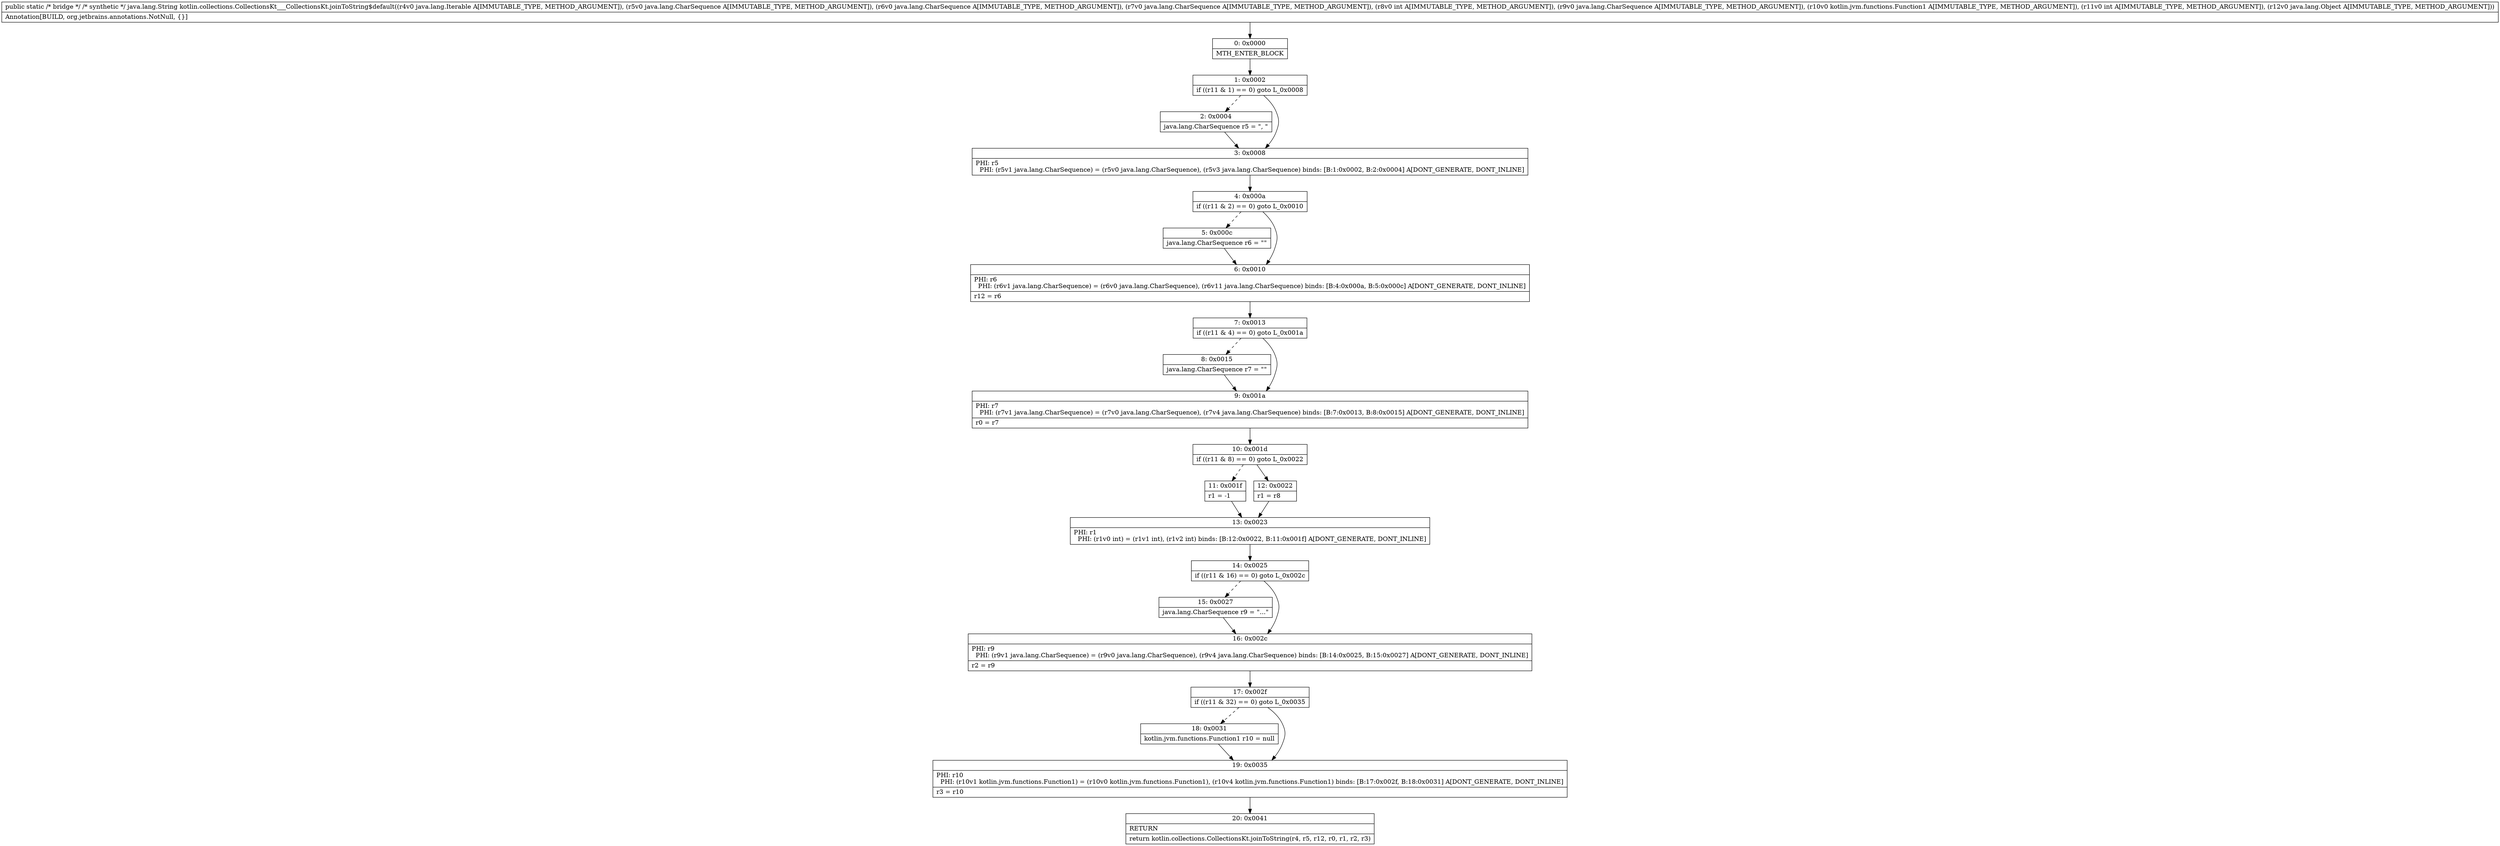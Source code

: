 digraph "CFG forkotlin.collections.CollectionsKt___CollectionsKt.joinToString$default(Ljava\/lang\/Iterable;Ljava\/lang\/CharSequence;Ljava\/lang\/CharSequence;Ljava\/lang\/CharSequence;ILjava\/lang\/CharSequence;Lkotlin\/jvm\/functions\/Function1;ILjava\/lang\/Object;)Ljava\/lang\/String;" {
Node_0 [shape=record,label="{0\:\ 0x0000|MTH_ENTER_BLOCK\l}"];
Node_1 [shape=record,label="{1\:\ 0x0002|if ((r11 & 1) == 0) goto L_0x0008\l}"];
Node_2 [shape=record,label="{2\:\ 0x0004|java.lang.CharSequence r5 = \", \"\l}"];
Node_3 [shape=record,label="{3\:\ 0x0008|PHI: r5 \l  PHI: (r5v1 java.lang.CharSequence) = (r5v0 java.lang.CharSequence), (r5v3 java.lang.CharSequence) binds: [B:1:0x0002, B:2:0x0004] A[DONT_GENERATE, DONT_INLINE]\l}"];
Node_4 [shape=record,label="{4\:\ 0x000a|if ((r11 & 2) == 0) goto L_0x0010\l}"];
Node_5 [shape=record,label="{5\:\ 0x000c|java.lang.CharSequence r6 = \"\"\l}"];
Node_6 [shape=record,label="{6\:\ 0x0010|PHI: r6 \l  PHI: (r6v1 java.lang.CharSequence) = (r6v0 java.lang.CharSequence), (r6v11 java.lang.CharSequence) binds: [B:4:0x000a, B:5:0x000c] A[DONT_GENERATE, DONT_INLINE]\l|r12 = r6\l}"];
Node_7 [shape=record,label="{7\:\ 0x0013|if ((r11 & 4) == 0) goto L_0x001a\l}"];
Node_8 [shape=record,label="{8\:\ 0x0015|java.lang.CharSequence r7 = \"\"\l}"];
Node_9 [shape=record,label="{9\:\ 0x001a|PHI: r7 \l  PHI: (r7v1 java.lang.CharSequence) = (r7v0 java.lang.CharSequence), (r7v4 java.lang.CharSequence) binds: [B:7:0x0013, B:8:0x0015] A[DONT_GENERATE, DONT_INLINE]\l|r0 = r7\l}"];
Node_10 [shape=record,label="{10\:\ 0x001d|if ((r11 & 8) == 0) goto L_0x0022\l}"];
Node_11 [shape=record,label="{11\:\ 0x001f|r1 = \-1\l}"];
Node_12 [shape=record,label="{12\:\ 0x0022|r1 = r8\l}"];
Node_13 [shape=record,label="{13\:\ 0x0023|PHI: r1 \l  PHI: (r1v0 int) = (r1v1 int), (r1v2 int) binds: [B:12:0x0022, B:11:0x001f] A[DONT_GENERATE, DONT_INLINE]\l}"];
Node_14 [shape=record,label="{14\:\ 0x0025|if ((r11 & 16) == 0) goto L_0x002c\l}"];
Node_15 [shape=record,label="{15\:\ 0x0027|java.lang.CharSequence r9 = \"...\"\l}"];
Node_16 [shape=record,label="{16\:\ 0x002c|PHI: r9 \l  PHI: (r9v1 java.lang.CharSequence) = (r9v0 java.lang.CharSequence), (r9v4 java.lang.CharSequence) binds: [B:14:0x0025, B:15:0x0027] A[DONT_GENERATE, DONT_INLINE]\l|r2 = r9\l}"];
Node_17 [shape=record,label="{17\:\ 0x002f|if ((r11 & 32) == 0) goto L_0x0035\l}"];
Node_18 [shape=record,label="{18\:\ 0x0031|kotlin.jvm.functions.Function1 r10 = null\l}"];
Node_19 [shape=record,label="{19\:\ 0x0035|PHI: r10 \l  PHI: (r10v1 kotlin.jvm.functions.Function1) = (r10v0 kotlin.jvm.functions.Function1), (r10v4 kotlin.jvm.functions.Function1) binds: [B:17:0x002f, B:18:0x0031] A[DONT_GENERATE, DONT_INLINE]\l|r3 = r10\l}"];
Node_20 [shape=record,label="{20\:\ 0x0041|RETURN\l|return kotlin.collections.CollectionsKt.joinToString(r4, r5, r12, r0, r1, r2, r3)\l}"];
MethodNode[shape=record,label="{public static \/* bridge *\/ \/* synthetic *\/ java.lang.String kotlin.collections.CollectionsKt___CollectionsKt.joinToString$default((r4v0 java.lang.Iterable A[IMMUTABLE_TYPE, METHOD_ARGUMENT]), (r5v0 java.lang.CharSequence A[IMMUTABLE_TYPE, METHOD_ARGUMENT]), (r6v0 java.lang.CharSequence A[IMMUTABLE_TYPE, METHOD_ARGUMENT]), (r7v0 java.lang.CharSequence A[IMMUTABLE_TYPE, METHOD_ARGUMENT]), (r8v0 int A[IMMUTABLE_TYPE, METHOD_ARGUMENT]), (r9v0 java.lang.CharSequence A[IMMUTABLE_TYPE, METHOD_ARGUMENT]), (r10v0 kotlin.jvm.functions.Function1 A[IMMUTABLE_TYPE, METHOD_ARGUMENT]), (r11v0 int A[IMMUTABLE_TYPE, METHOD_ARGUMENT]), (r12v0 java.lang.Object A[IMMUTABLE_TYPE, METHOD_ARGUMENT]))  | Annotation[BUILD, org.jetbrains.annotations.NotNull, \{\}]\l}"];
MethodNode -> Node_0;
Node_0 -> Node_1;
Node_1 -> Node_2[style=dashed];
Node_1 -> Node_3;
Node_2 -> Node_3;
Node_3 -> Node_4;
Node_4 -> Node_5[style=dashed];
Node_4 -> Node_6;
Node_5 -> Node_6;
Node_6 -> Node_7;
Node_7 -> Node_8[style=dashed];
Node_7 -> Node_9;
Node_8 -> Node_9;
Node_9 -> Node_10;
Node_10 -> Node_11[style=dashed];
Node_10 -> Node_12;
Node_11 -> Node_13;
Node_12 -> Node_13;
Node_13 -> Node_14;
Node_14 -> Node_15[style=dashed];
Node_14 -> Node_16;
Node_15 -> Node_16;
Node_16 -> Node_17;
Node_17 -> Node_18[style=dashed];
Node_17 -> Node_19;
Node_18 -> Node_19;
Node_19 -> Node_20;
}

